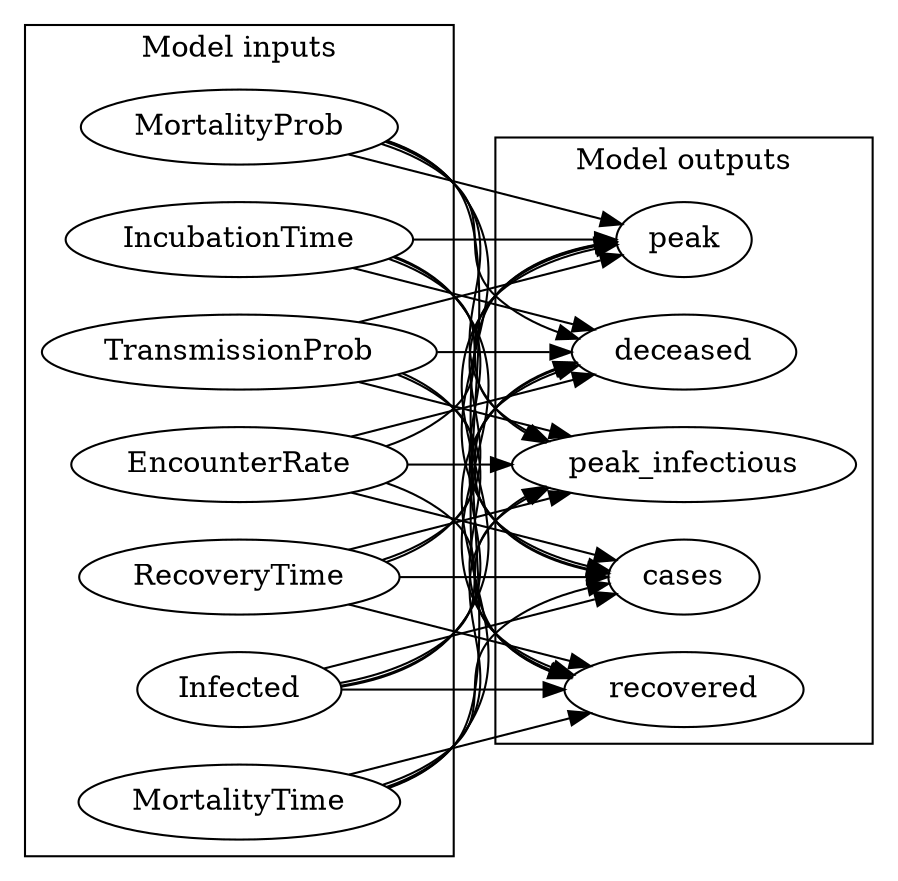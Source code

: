 digraph "" {
	graph [newrank=True,
		rankdir=LR
	];
	subgraph cluster_inputs {
		graph [label="Model inputs"];
		RecoveryTime;
		Infected;
		MortalityTime;
		MortalityProb;
		IncubationTime;
		TransmissionProb;
		EncounterRate;
	}
	subgraph cluster_outputs {
		graph [label="Model outputs"];
		cases;
		recovered;
		peak;
		deceased;
		peak_infectious;
	}
	RecoveryTime -> cases;
	RecoveryTime -> recovered;
	RecoveryTime -> peak;
	RecoveryTime -> deceased;
	RecoveryTime -> peak_infectious;
	Infected -> cases;
	Infected -> recovered;
	Infected -> peak;
	Infected -> deceased;
	Infected -> peak_infectious;
	MortalityTime -> cases;
	MortalityTime -> recovered;
	MortalityTime -> peak;
	MortalityTime -> deceased;
	MortalityTime -> peak_infectious;
	MortalityProb -> cases;
	MortalityProb -> recovered;
	MortalityProb -> peak;
	MortalityProb -> deceased;
	MortalityProb -> peak_infectious;
	IncubationTime -> cases;
	IncubationTime -> recovered;
	IncubationTime -> peak;
	IncubationTime -> deceased;
	IncubationTime -> peak_infectious;
	TransmissionProb -> cases;
	TransmissionProb -> recovered;
	TransmissionProb -> peak;
	TransmissionProb -> deceased;
	TransmissionProb -> peak_infectious;
	EncounterRate -> cases;
	EncounterRate -> recovered;
	EncounterRate -> peak;
	EncounterRate -> deceased;
	EncounterRate -> peak_infectious;
}
